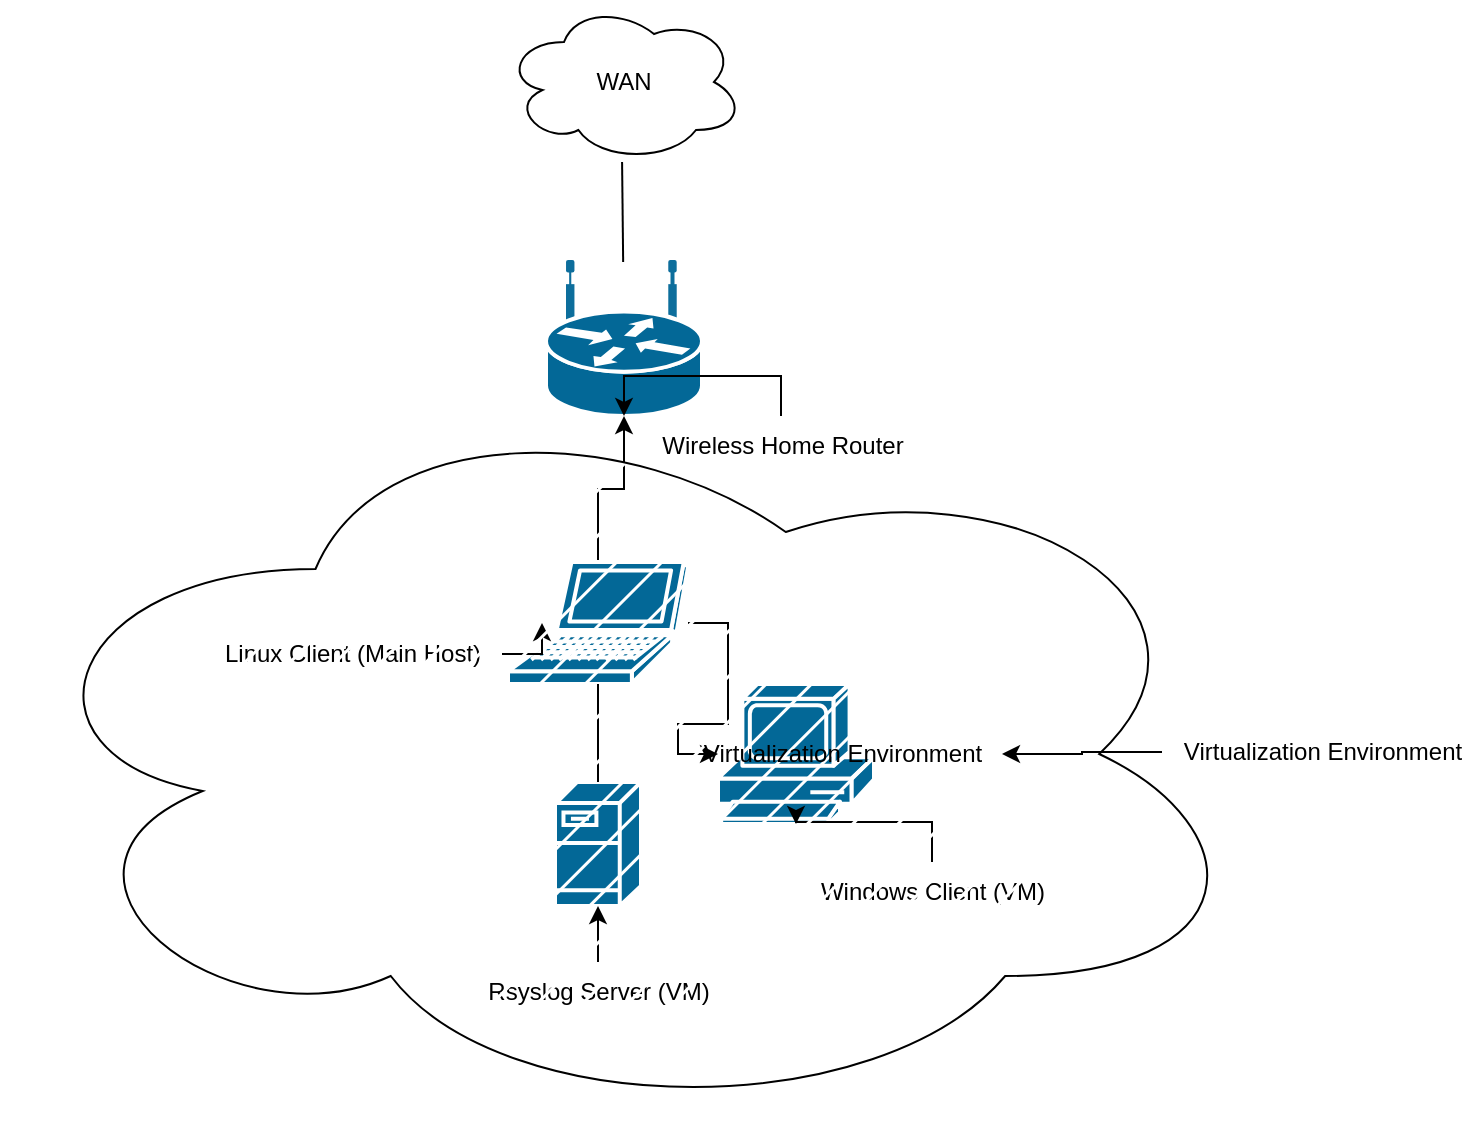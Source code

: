 <mxfile version="20.2.6" type="github">
  <diagram name="Page-1" id="c37626ed-c26b-45fb-9056-f9ebc6bb27b6">
    <mxGraphModel dx="1422" dy="830" grid="1" gridSize="10" guides="1" tooltips="1" connect="1" arrows="1" fold="1" page="1" pageScale="1" pageWidth="1100" pageHeight="850" background="none" math="0" shadow="0">
      <root>
        <mxCell id="0" />
        <mxCell id="1" parent="0" />
        <mxCell id="C619uP3odZ40OXFEFNgw-1" value="" style="shape=mxgraph.cisco.routers.wireless_router;sketch=0;html=1;pointerEvents=1;dashed=0;fillColor=#036897;strokeColor=#ffffff;strokeWidth=2;verticalLabelPosition=bottom;verticalAlign=top;align=center;outlineConnect=0;" parent="1" vertex="1">
          <mxGeometry x="392" y="275" width="78" height="77" as="geometry" />
        </mxCell>
        <mxCell id="C619uP3odZ40OXFEFNgw-2" value="WAN" style="ellipse;shape=cloud;whiteSpace=wrap;html=1;" parent="1" vertex="1">
          <mxGeometry x="371" y="145" width="120" height="80" as="geometry" />
        </mxCell>
        <mxCell id="C619uP3odZ40OXFEFNgw-4" value="" style="endArrow=none;html=1;rounded=0;entryX=0.492;entryY=1;entryDx=0;entryDy=0;entryPerimeter=0;" parent="1" source="C619uP3odZ40OXFEFNgw-1" target="C619uP3odZ40OXFEFNgw-2" edge="1">
          <mxGeometry width="50" height="50" relative="1" as="geometry">
            <mxPoint x="420" y="283" as="sourcePoint" />
            <mxPoint x="470" y="233" as="targetPoint" />
          </mxGeometry>
        </mxCell>
        <mxCell id="C619uP3odZ40OXFEFNgw-16" value="" style="edgeStyle=orthogonalEdgeStyle;rounded=0;orthogonalLoop=1;jettySize=auto;html=1;" parent="1" source="C619uP3odZ40OXFEFNgw-5" target="C619uP3odZ40OXFEFNgw-8" edge="1">
          <mxGeometry relative="1" as="geometry" />
        </mxCell>
        <mxCell id="C619uP3odZ40OXFEFNgw-18" value="" style="edgeStyle=orthogonalEdgeStyle;rounded=0;orthogonalLoop=1;jettySize=auto;html=1;" parent="1" source="C619uP3odZ40OXFEFNgw-5" target="C619uP3odZ40OXFEFNgw-1" edge="1">
          <mxGeometry relative="1" as="geometry" />
        </mxCell>
        <mxCell id="C619uP3odZ40OXFEFNgw-5" value="" style="shape=mxgraph.cisco.computers_and_peripherals.laptop;sketch=0;html=1;pointerEvents=1;dashed=0;fillColor=#036897;strokeColor=#ffffff;strokeWidth=2;verticalLabelPosition=bottom;verticalAlign=top;align=center;outlineConnect=0;" parent="1" vertex="1">
          <mxGeometry x="373" y="425" width="90" height="61" as="geometry" />
        </mxCell>
        <mxCell id="C619uP3odZ40OXFEFNgw-6" value="" style="shape=mxgraph.cisco.servers.fileserver;sketch=0;html=1;pointerEvents=1;dashed=0;fillColor=#036897;strokeColor=#ffffff;strokeWidth=2;verticalLabelPosition=bottom;verticalAlign=top;align=center;outlineConnect=0;" parent="1" vertex="1">
          <mxGeometry x="396.5" y="535" width="43" height="62" as="geometry" />
        </mxCell>
        <mxCell id="C619uP3odZ40OXFEFNgw-8" value="" style="shape=mxgraph.cisco.computers_and_peripherals.pc;sketch=0;html=1;pointerEvents=1;dashed=0;fillColor=#036897;strokeColor=#ffffff;strokeWidth=2;verticalLabelPosition=bottom;verticalAlign=top;align=center;outlineConnect=0;" parent="1" vertex="1">
          <mxGeometry x="478" y="486" width="78" height="70" as="geometry" />
        </mxCell>
        <mxCell id="C619uP3odZ40OXFEFNgw-13" value="" style="endArrow=none;html=1;rounded=0;entryX=0.5;entryY=1;entryDx=0;entryDy=0;entryPerimeter=0;exitX=0.5;exitY=0;exitDx=0;exitDy=0;exitPerimeter=0;" parent="1" source="C619uP3odZ40OXFEFNgw-6" target="C619uP3odZ40OXFEFNgw-5" edge="1">
          <mxGeometry width="50" height="50" relative="1" as="geometry">
            <mxPoint x="393" y="555" as="sourcePoint" />
            <mxPoint x="443" y="505" as="targetPoint" />
          </mxGeometry>
        </mxCell>
        <mxCell id="C619uP3odZ40OXFEFNgw-20" value="" style="edgeStyle=orthogonalEdgeStyle;rounded=0;orthogonalLoop=1;jettySize=auto;html=1;" parent="1" source="C619uP3odZ40OXFEFNgw-19" target="C619uP3odZ40OXFEFNgw-6" edge="1">
          <mxGeometry relative="1" as="geometry" />
        </mxCell>
        <mxCell id="C619uP3odZ40OXFEFNgw-19" value="Rsyslog Server (VM)&lt;br&gt;" style="text;html=1;align=center;verticalAlign=middle;resizable=0;points=[];autosize=1;strokeColor=none;fillColor=none;" parent="1" vertex="1">
          <mxGeometry x="353" y="625" width="130" height="30" as="geometry" />
        </mxCell>
        <mxCell id="C619uP3odZ40OXFEFNgw-29" value="" style="edgeStyle=orthogonalEdgeStyle;rounded=0;orthogonalLoop=1;jettySize=auto;html=1;" parent="1" source="C619uP3odZ40OXFEFNgw-21" target="C619uP3odZ40OXFEFNgw-8" edge="1">
          <mxGeometry relative="1" as="geometry" />
        </mxCell>
        <mxCell id="C619uP3odZ40OXFEFNgw-21" value="Windows Client (VM)" style="text;html=1;align=center;verticalAlign=middle;resizable=0;points=[];autosize=1;strokeColor=none;fillColor=none;" parent="1" vertex="1">
          <mxGeometry x="515" y="575" width="140" height="30" as="geometry" />
        </mxCell>
        <mxCell id="C619uP3odZ40OXFEFNgw-25" value="" style="edgeStyle=orthogonalEdgeStyle;rounded=0;orthogonalLoop=1;jettySize=auto;html=1;" parent="1" source="C619uP3odZ40OXFEFNgw-23" target="C619uP3odZ40OXFEFNgw-5" edge="1">
          <mxGeometry relative="1" as="geometry" />
        </mxCell>
        <mxCell id="C619uP3odZ40OXFEFNgw-23" value="Linux Client (Main Host)" style="text;html=1;align=center;verticalAlign=middle;resizable=0;points=[];autosize=1;strokeColor=none;fillColor=none;" parent="1" vertex="1">
          <mxGeometry x="220" y="456" width="150" height="30" as="geometry" />
        </mxCell>
        <mxCell id="C619uP3odZ40OXFEFNgw-28" value="" style="edgeStyle=orthogonalEdgeStyle;rounded=0;orthogonalLoop=1;jettySize=auto;html=1;" parent="1" source="C619uP3odZ40OXFEFNgw-26" target="C619uP3odZ40OXFEFNgw-1" edge="1">
          <mxGeometry relative="1" as="geometry" />
        </mxCell>
        <mxCell id="C619uP3odZ40OXFEFNgw-26" value="Wireless Home Router&lt;br&gt;" style="text;html=1;align=center;verticalAlign=middle;resizable=0;points=[];autosize=1;strokeColor=none;fillColor=none;" parent="1" vertex="1">
          <mxGeometry x="439.5" y="352" width="140" height="30" as="geometry" />
        </mxCell>
        <mxCell id="okp_9_kULfEuPTyKICS1-1" value="" style="ellipse;shape=cloud;whiteSpace=wrap;html=1;shadow=0;fillColor=default;fillStyle=hatch;" vertex="1" parent="1">
          <mxGeometry x="120" y="336" width="627" height="370" as="geometry" />
        </mxCell>
        <mxCell id="okp_9_kULfEuPTyKICS1-5" value="" style="edgeStyle=orthogonalEdgeStyle;rounded=0;orthogonalLoop=1;jettySize=auto;html=1;" edge="1" parent="1" source="okp_9_kULfEuPTyKICS1-3" target="okp_9_kULfEuPTyKICS1-4">
          <mxGeometry relative="1" as="geometry" />
        </mxCell>
        <mxCell id="okp_9_kULfEuPTyKICS1-3" value="Virtualization Environment&lt;br&gt;" style="text;html=1;align=center;verticalAlign=middle;resizable=0;points=[];autosize=1;strokeColor=none;fillColor=none;" vertex="1" parent="1">
          <mxGeometry x="700" y="505" width="160" height="30" as="geometry" />
        </mxCell>
        <mxCell id="okp_9_kULfEuPTyKICS1-4" value="Virtualization Environment&lt;br&gt;" style="text;html=1;align=center;verticalAlign=middle;resizable=0;points=[];autosize=1;strokeColor=none;fillColor=none;" vertex="1" parent="1">
          <mxGeometry x="460" y="506" width="160" height="30" as="geometry" />
        </mxCell>
      </root>
    </mxGraphModel>
  </diagram>
</mxfile>
